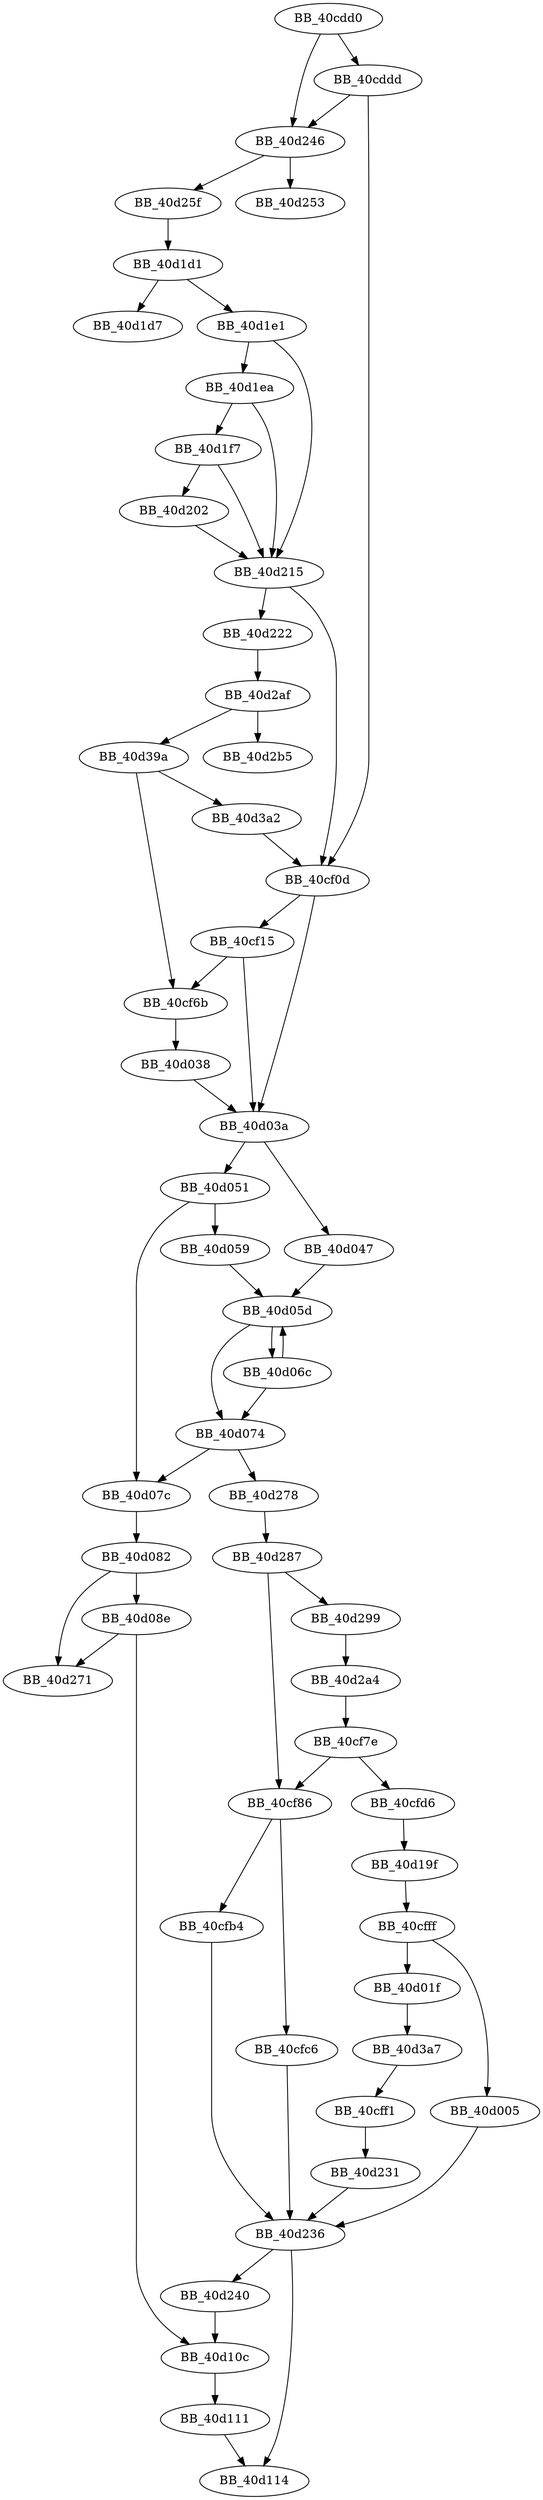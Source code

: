DiGraph sub_40CDD0{
BB_40cdd0->BB_40cddd
BB_40cdd0->BB_40d246
BB_40cddd->BB_40cf0d
BB_40cddd->BB_40d246
BB_40cf0d->BB_40cf15
BB_40cf0d->BB_40d03a
BB_40cf15->BB_40cf6b
BB_40cf15->BB_40d03a
BB_40cf6b->BB_40d038
BB_40cf7e->BB_40cf86
BB_40cf7e->BB_40cfd6
BB_40cf86->BB_40cfb4
BB_40cf86->BB_40cfc6
BB_40cfb4->BB_40d236
BB_40cfc6->BB_40d236
BB_40cfd6->BB_40d19f
BB_40cff1->BB_40d231
BB_40cfff->BB_40d005
BB_40cfff->BB_40d01f
BB_40d005->BB_40d236
BB_40d01f->BB_40d3a7
BB_40d038->BB_40d03a
BB_40d03a->BB_40d047
BB_40d03a->BB_40d051
BB_40d047->BB_40d05d
BB_40d051->BB_40d059
BB_40d051->BB_40d07c
BB_40d059->BB_40d05d
BB_40d05d->BB_40d06c
BB_40d05d->BB_40d074
BB_40d06c->BB_40d05d
BB_40d06c->BB_40d074
BB_40d074->BB_40d07c
BB_40d074->BB_40d278
BB_40d07c->BB_40d082
BB_40d082->BB_40d08e
BB_40d082->BB_40d271
BB_40d08e->BB_40d10c
BB_40d08e->BB_40d271
BB_40d10c->BB_40d111
BB_40d111->BB_40d114
BB_40d19f->BB_40cfff
BB_40d1d1->BB_40d1d7
BB_40d1d1->BB_40d1e1
BB_40d1e1->BB_40d1ea
BB_40d1e1->BB_40d215
BB_40d1ea->BB_40d1f7
BB_40d1ea->BB_40d215
BB_40d1f7->BB_40d202
BB_40d1f7->BB_40d215
BB_40d202->BB_40d215
BB_40d215->BB_40cf0d
BB_40d215->BB_40d222
BB_40d222->BB_40d2af
BB_40d231->BB_40d236
BB_40d236->BB_40d114
BB_40d236->BB_40d240
BB_40d240->BB_40d10c
BB_40d246->BB_40d253
BB_40d246->BB_40d25f
BB_40d25f->BB_40d1d1
BB_40d278->BB_40d287
BB_40d287->BB_40cf86
BB_40d287->BB_40d299
BB_40d299->BB_40d2a4
BB_40d2a4->BB_40cf7e
BB_40d2af->BB_40d2b5
BB_40d2af->BB_40d39a
BB_40d39a->BB_40cf6b
BB_40d39a->BB_40d3a2
BB_40d3a2->BB_40cf0d
BB_40d3a7->BB_40cff1
}
